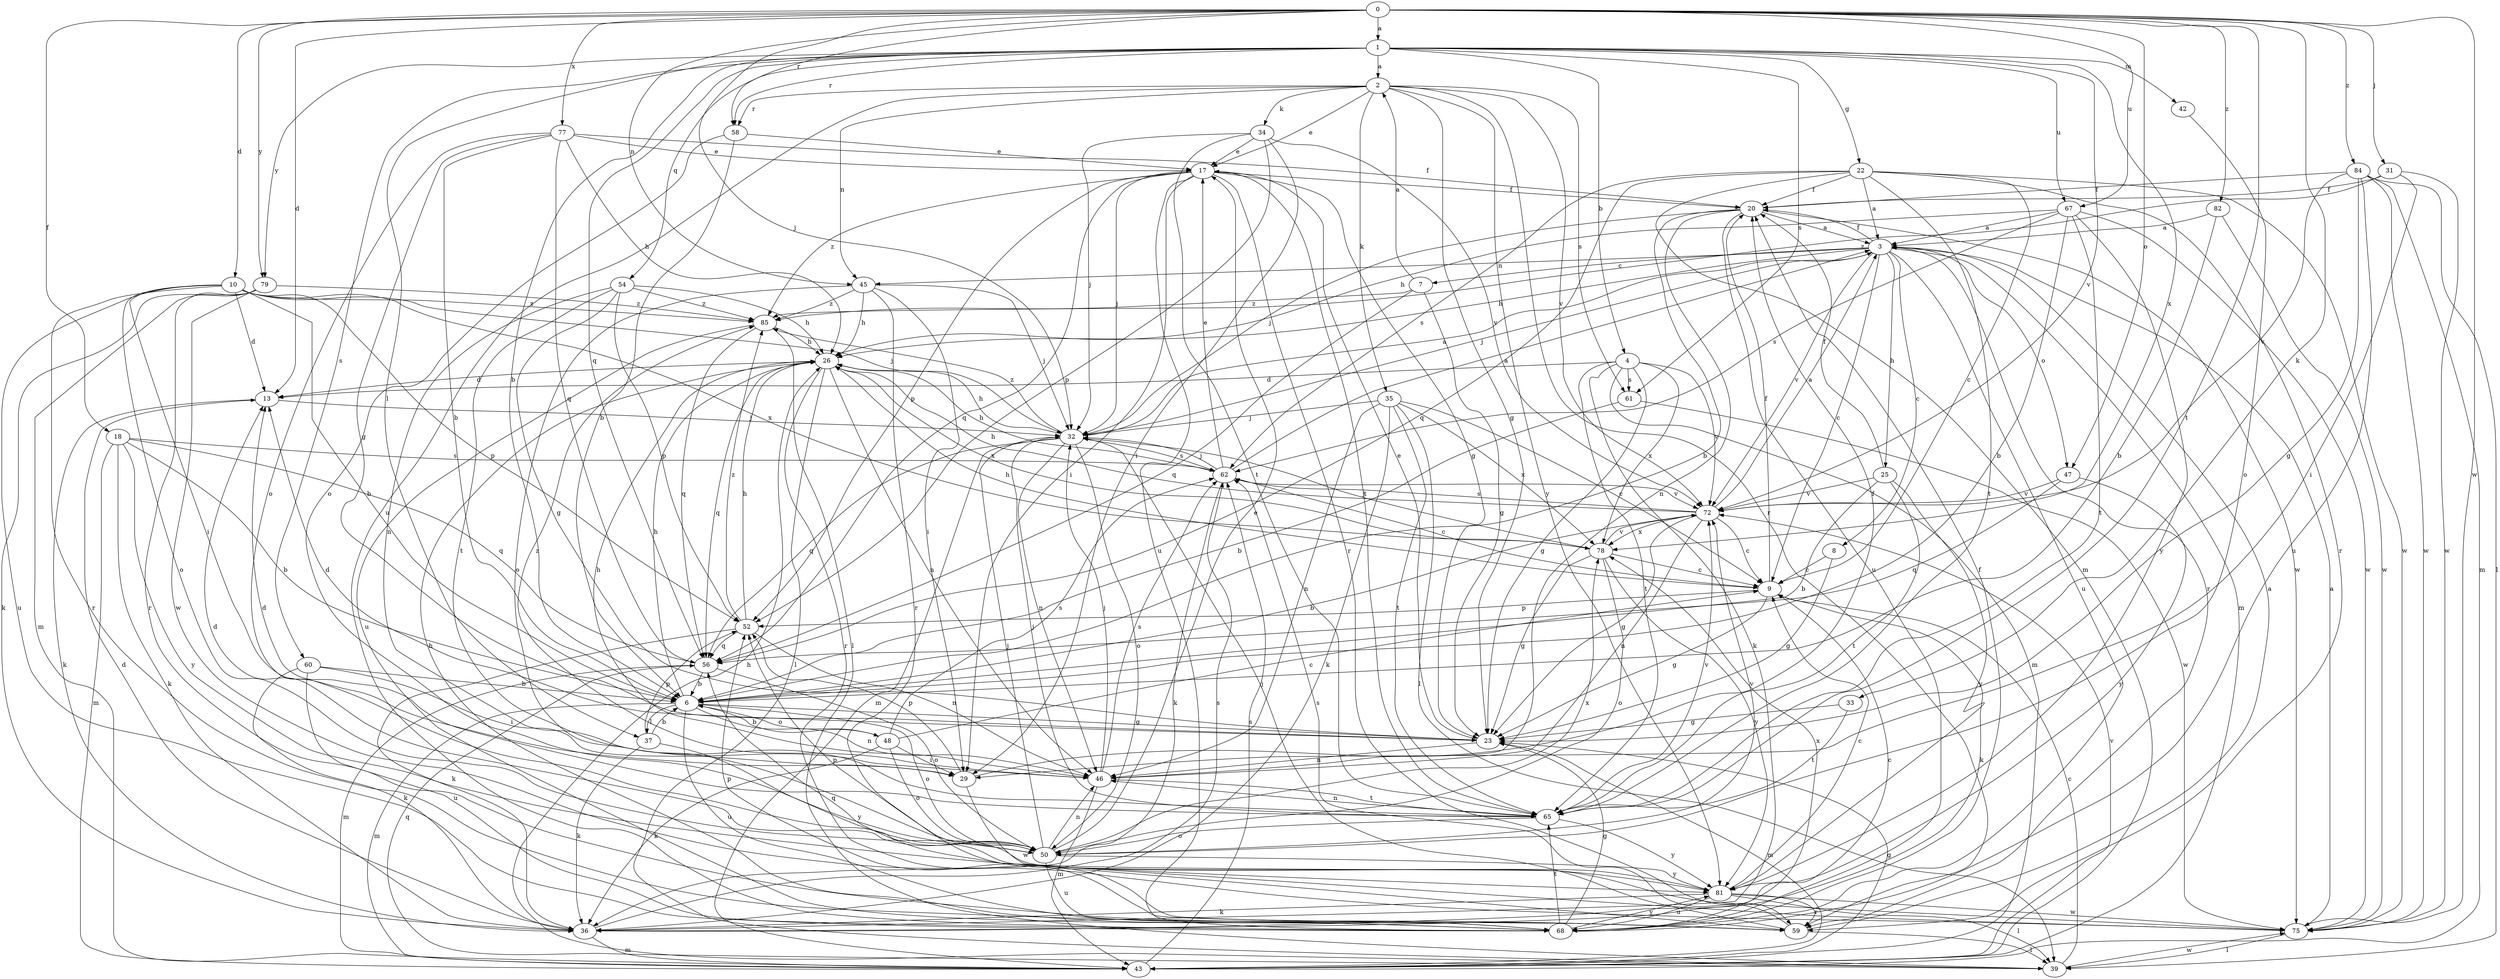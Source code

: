 strict digraph  {
0;
1;
2;
3;
4;
6;
7;
8;
9;
10;
13;
17;
18;
20;
22;
23;
25;
26;
29;
31;
32;
33;
34;
35;
36;
37;
39;
42;
43;
45;
46;
47;
48;
50;
52;
54;
56;
58;
59;
60;
61;
62;
65;
67;
68;
72;
75;
77;
78;
79;
81;
82;
84;
85;
0 -> 1  [label=a];
0 -> 10  [label=d];
0 -> 13  [label=d];
0 -> 18  [label=f];
0 -> 31  [label=j];
0 -> 32  [label=j];
0 -> 33  [label=k];
0 -> 45  [label=n];
0 -> 47  [label=o];
0 -> 58  [label=r];
0 -> 65  [label=t];
0 -> 67  [label=u];
0 -> 75  [label=w];
0 -> 77  [label=x];
0 -> 79  [label=y];
0 -> 82  [label=z];
0 -> 84  [label=z];
1 -> 2  [label=a];
1 -> 4  [label=b];
1 -> 6  [label=b];
1 -> 22  [label=g];
1 -> 37  [label=l];
1 -> 42  [label=m];
1 -> 54  [label=q];
1 -> 56  [label=q];
1 -> 58  [label=r];
1 -> 60  [label=s];
1 -> 61  [label=s];
1 -> 67  [label=u];
1 -> 72  [label=v];
1 -> 78  [label=x];
1 -> 79  [label=y];
2 -> 17  [label=e];
2 -> 23  [label=g];
2 -> 34  [label=k];
2 -> 35  [label=k];
2 -> 45  [label=n];
2 -> 58  [label=r];
2 -> 59  [label=r];
2 -> 61  [label=s];
2 -> 68  [label=u];
2 -> 72  [label=v];
2 -> 81  [label=y];
3 -> 7  [label=c];
3 -> 8  [label=c];
3 -> 9  [label=c];
3 -> 20  [label=f];
3 -> 25  [label=h];
3 -> 26  [label=h];
3 -> 32  [label=j];
3 -> 43  [label=m];
3 -> 45  [label=n];
3 -> 47  [label=o];
3 -> 59  [label=r];
3 -> 68  [label=u];
3 -> 72  [label=v];
4 -> 13  [label=d];
4 -> 23  [label=g];
4 -> 36  [label=k];
4 -> 43  [label=m];
4 -> 61  [label=s];
4 -> 65  [label=t];
4 -> 72  [label=v];
4 -> 78  [label=x];
6 -> 23  [label=g];
6 -> 26  [label=h];
6 -> 37  [label=l];
6 -> 43  [label=m];
6 -> 46  [label=n];
6 -> 48  [label=o];
6 -> 50  [label=o];
6 -> 68  [label=u];
7 -> 2  [label=a];
7 -> 23  [label=g];
7 -> 56  [label=q];
7 -> 85  [label=z];
8 -> 9  [label=c];
8 -> 23  [label=g];
9 -> 20  [label=f];
9 -> 23  [label=g];
9 -> 26  [label=h];
9 -> 36  [label=k];
9 -> 52  [label=p];
10 -> 6  [label=b];
10 -> 13  [label=d];
10 -> 29  [label=i];
10 -> 32  [label=j];
10 -> 50  [label=o];
10 -> 52  [label=p];
10 -> 59  [label=r];
10 -> 68  [label=u];
10 -> 78  [label=x];
10 -> 85  [label=z];
13 -> 32  [label=j];
13 -> 36  [label=k];
17 -> 20  [label=f];
17 -> 23  [label=g];
17 -> 29  [label=i];
17 -> 32  [label=j];
17 -> 52  [label=p];
17 -> 56  [label=q];
17 -> 59  [label=r];
17 -> 65  [label=t];
17 -> 68  [label=u];
17 -> 85  [label=z];
18 -> 6  [label=b];
18 -> 36  [label=k];
18 -> 43  [label=m];
18 -> 56  [label=q];
18 -> 62  [label=s];
18 -> 81  [label=y];
20 -> 3  [label=a];
20 -> 6  [label=b];
20 -> 32  [label=j];
20 -> 46  [label=n];
20 -> 68  [label=u];
20 -> 75  [label=w];
22 -> 3  [label=a];
22 -> 9  [label=c];
22 -> 20  [label=f];
22 -> 43  [label=m];
22 -> 56  [label=q];
22 -> 59  [label=r];
22 -> 62  [label=s];
22 -> 65  [label=t];
22 -> 75  [label=w];
23 -> 13  [label=d];
23 -> 17  [label=e];
23 -> 43  [label=m];
23 -> 46  [label=n];
25 -> 6  [label=b];
25 -> 20  [label=f];
25 -> 65  [label=t];
25 -> 72  [label=v];
25 -> 81  [label=y];
26 -> 13  [label=d];
26 -> 39  [label=l];
26 -> 46  [label=n];
26 -> 56  [label=q];
26 -> 59  [label=r];
26 -> 78  [label=x];
29 -> 20  [label=f];
29 -> 52  [label=p];
29 -> 75  [label=w];
31 -> 20  [label=f];
31 -> 29  [label=i];
31 -> 75  [label=w];
31 -> 85  [label=z];
32 -> 3  [label=a];
32 -> 26  [label=h];
32 -> 43  [label=m];
32 -> 46  [label=n];
32 -> 50  [label=o];
32 -> 56  [label=q];
32 -> 62  [label=s];
32 -> 85  [label=z];
33 -> 23  [label=g];
33 -> 65  [label=t];
34 -> 17  [label=e];
34 -> 29  [label=i];
34 -> 32  [label=j];
34 -> 52  [label=p];
34 -> 65  [label=t];
34 -> 72  [label=v];
35 -> 9  [label=c];
35 -> 32  [label=j];
35 -> 36  [label=k];
35 -> 39  [label=l];
35 -> 46  [label=n];
35 -> 65  [label=t];
35 -> 78  [label=x];
36 -> 9  [label=c];
36 -> 13  [label=d];
36 -> 43  [label=m];
36 -> 62  [label=s];
37 -> 6  [label=b];
37 -> 36  [label=k];
37 -> 52  [label=p];
37 -> 81  [label=y];
39 -> 9  [label=c];
39 -> 26  [label=h];
39 -> 56  [label=q];
39 -> 75  [label=w];
42 -> 50  [label=o];
43 -> 23  [label=g];
43 -> 62  [label=s];
43 -> 72  [label=v];
45 -> 26  [label=h];
45 -> 29  [label=i];
45 -> 32  [label=j];
45 -> 50  [label=o];
45 -> 59  [label=r];
45 -> 85  [label=z];
46 -> 26  [label=h];
46 -> 32  [label=j];
46 -> 43  [label=m];
46 -> 62  [label=s];
46 -> 65  [label=t];
46 -> 85  [label=z];
47 -> 56  [label=q];
47 -> 72  [label=v];
47 -> 81  [label=y];
48 -> 6  [label=b];
48 -> 9  [label=c];
48 -> 29  [label=i];
48 -> 36  [label=k];
48 -> 50  [label=o];
48 -> 62  [label=s];
50 -> 13  [label=d];
50 -> 17  [label=e];
50 -> 32  [label=j];
50 -> 46  [label=n];
50 -> 68  [label=u];
50 -> 72  [label=v];
50 -> 78  [label=x];
50 -> 81  [label=y];
52 -> 26  [label=h];
52 -> 36  [label=k];
52 -> 46  [label=n];
52 -> 56  [label=q];
52 -> 85  [label=z];
54 -> 23  [label=g];
54 -> 26  [label=h];
54 -> 46  [label=n];
54 -> 52  [label=p];
54 -> 65  [label=t];
54 -> 85  [label=z];
56 -> 6  [label=b];
56 -> 43  [label=m];
56 -> 50  [label=o];
58 -> 6  [label=b];
58 -> 17  [label=e];
58 -> 50  [label=o];
59 -> 3  [label=a];
59 -> 32  [label=j];
59 -> 39  [label=l];
59 -> 52  [label=p];
59 -> 62  [label=s];
60 -> 6  [label=b];
60 -> 29  [label=i];
60 -> 36  [label=k];
60 -> 68  [label=u];
61 -> 6  [label=b];
61 -> 75  [label=w];
62 -> 3  [label=a];
62 -> 9  [label=c];
62 -> 17  [label=e];
62 -> 26  [label=h];
62 -> 32  [label=j];
62 -> 36  [label=k];
62 -> 72  [label=v];
65 -> 13  [label=d];
65 -> 32  [label=j];
65 -> 46  [label=n];
65 -> 50  [label=o];
65 -> 72  [label=v];
65 -> 81  [label=y];
67 -> 3  [label=a];
67 -> 6  [label=b];
67 -> 26  [label=h];
67 -> 62  [label=s];
67 -> 65  [label=t];
67 -> 75  [label=w];
67 -> 81  [label=y];
68 -> 20  [label=f];
68 -> 23  [label=g];
68 -> 26  [label=h];
68 -> 65  [label=t];
68 -> 78  [label=x];
68 -> 81  [label=y];
72 -> 3  [label=a];
72 -> 6  [label=b];
72 -> 9  [label=c];
72 -> 23  [label=g];
72 -> 26  [label=h];
72 -> 46  [label=n];
72 -> 62  [label=s];
72 -> 78  [label=x];
75 -> 3  [label=a];
75 -> 39  [label=l];
75 -> 56  [label=q];
77 -> 6  [label=b];
77 -> 17  [label=e];
77 -> 20  [label=f];
77 -> 23  [label=g];
77 -> 26  [label=h];
77 -> 50  [label=o];
77 -> 56  [label=q];
78 -> 9  [label=c];
78 -> 23  [label=g];
78 -> 32  [label=j];
78 -> 50  [label=o];
78 -> 72  [label=v];
78 -> 81  [label=y];
79 -> 36  [label=k];
79 -> 43  [label=m];
79 -> 59  [label=r];
79 -> 75  [label=w];
79 -> 85  [label=z];
81 -> 9  [label=c];
81 -> 36  [label=k];
81 -> 39  [label=l];
81 -> 52  [label=p];
81 -> 59  [label=r];
81 -> 68  [label=u];
81 -> 75  [label=w];
82 -> 3  [label=a];
82 -> 6  [label=b];
82 -> 75  [label=w];
84 -> 20  [label=f];
84 -> 23  [label=g];
84 -> 39  [label=l];
84 -> 43  [label=m];
84 -> 68  [label=u];
84 -> 72  [label=v];
84 -> 75  [label=w];
85 -> 26  [label=h];
85 -> 39  [label=l];
85 -> 56  [label=q];
85 -> 68  [label=u];
}

